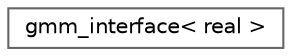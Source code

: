 digraph "类继承关系图"
{
 // LATEX_PDF_SIZE
  bgcolor="transparent";
  edge [fontname=Helvetica,fontsize=10,labelfontname=Helvetica,labelfontsize=10];
  node [fontname=Helvetica,fontsize=10,shape=box,height=0.2,width=0.4];
  rankdir="LR";
  Node0 [id="Node000000",label="gmm_interface\< real \>",height=0.2,width=0.4,color="grey40", fillcolor="white", style="filled",URL="$classgmm__interface.html",tooltip=" "];
}
